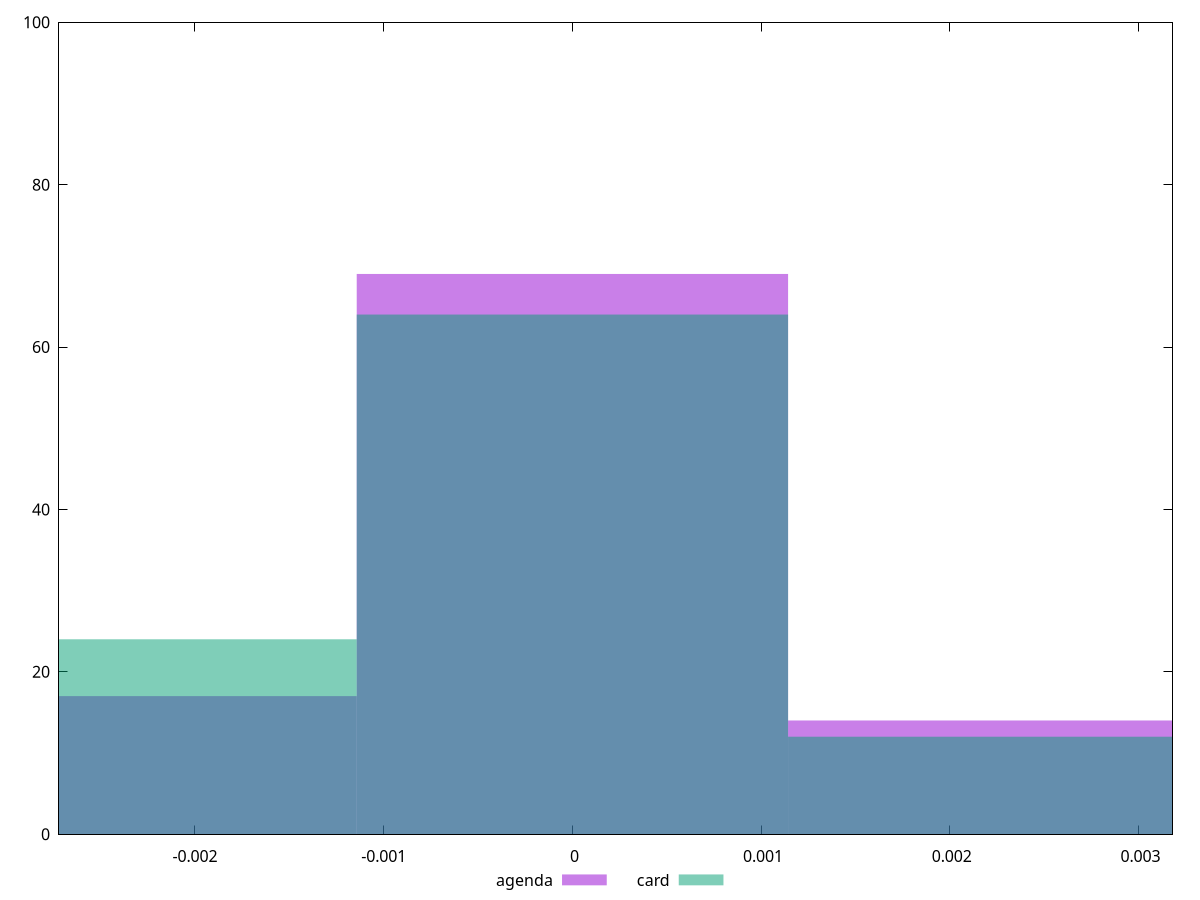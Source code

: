 reset

$agenda <<EOF
0 69
-0.0022858898525906363 17
0.0022858898525906363 14
EOF

$card <<EOF
0 64
-0.0022858898525906363 24
0.0022858898525906363 12
EOF

set key outside below
set boxwidth 0.0022858898525906363
set xrange [-0.002720610396409697:0.0031799764354474187]
set yrange [0:100]
set trange [0:100]
set style fill transparent solid 0.5 noborder
set terminal svg size 640, 500 enhanced background rgb 'white'
set output "reports/report_00028_2021-02-24T12-49-42.674Z/meta/pScore-difference/comparison/histogram/1_vs_2.svg"

plot $agenda title "agenda" with boxes, \
     $card title "card" with boxes

reset
